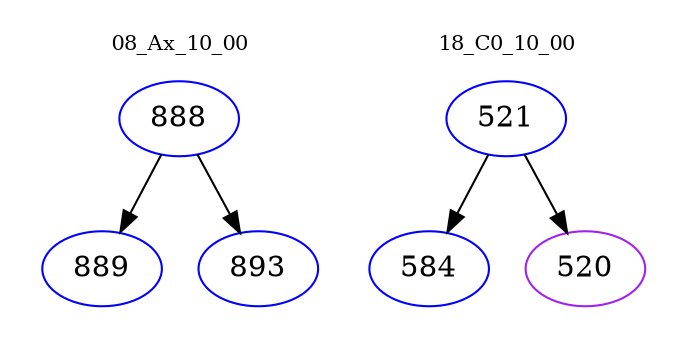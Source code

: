 digraph{
subgraph cluster_0 {
color = white
label = "08_Ax_10_00";
fontsize=10;
T0_888 [label="888", color="blue"]
T0_888 -> T0_889 [color="black"]
T0_889 [label="889", color="blue"]
T0_888 -> T0_893 [color="black"]
T0_893 [label="893", color="blue"]
}
subgraph cluster_1 {
color = white
label = "18_C0_10_00";
fontsize=10;
T1_521 [label="521", color="blue"]
T1_521 -> T1_584 [color="black"]
T1_584 [label="584", color="blue"]
T1_521 -> T1_520 [color="black"]
T1_520 [label="520", color="purple"]
}
}

